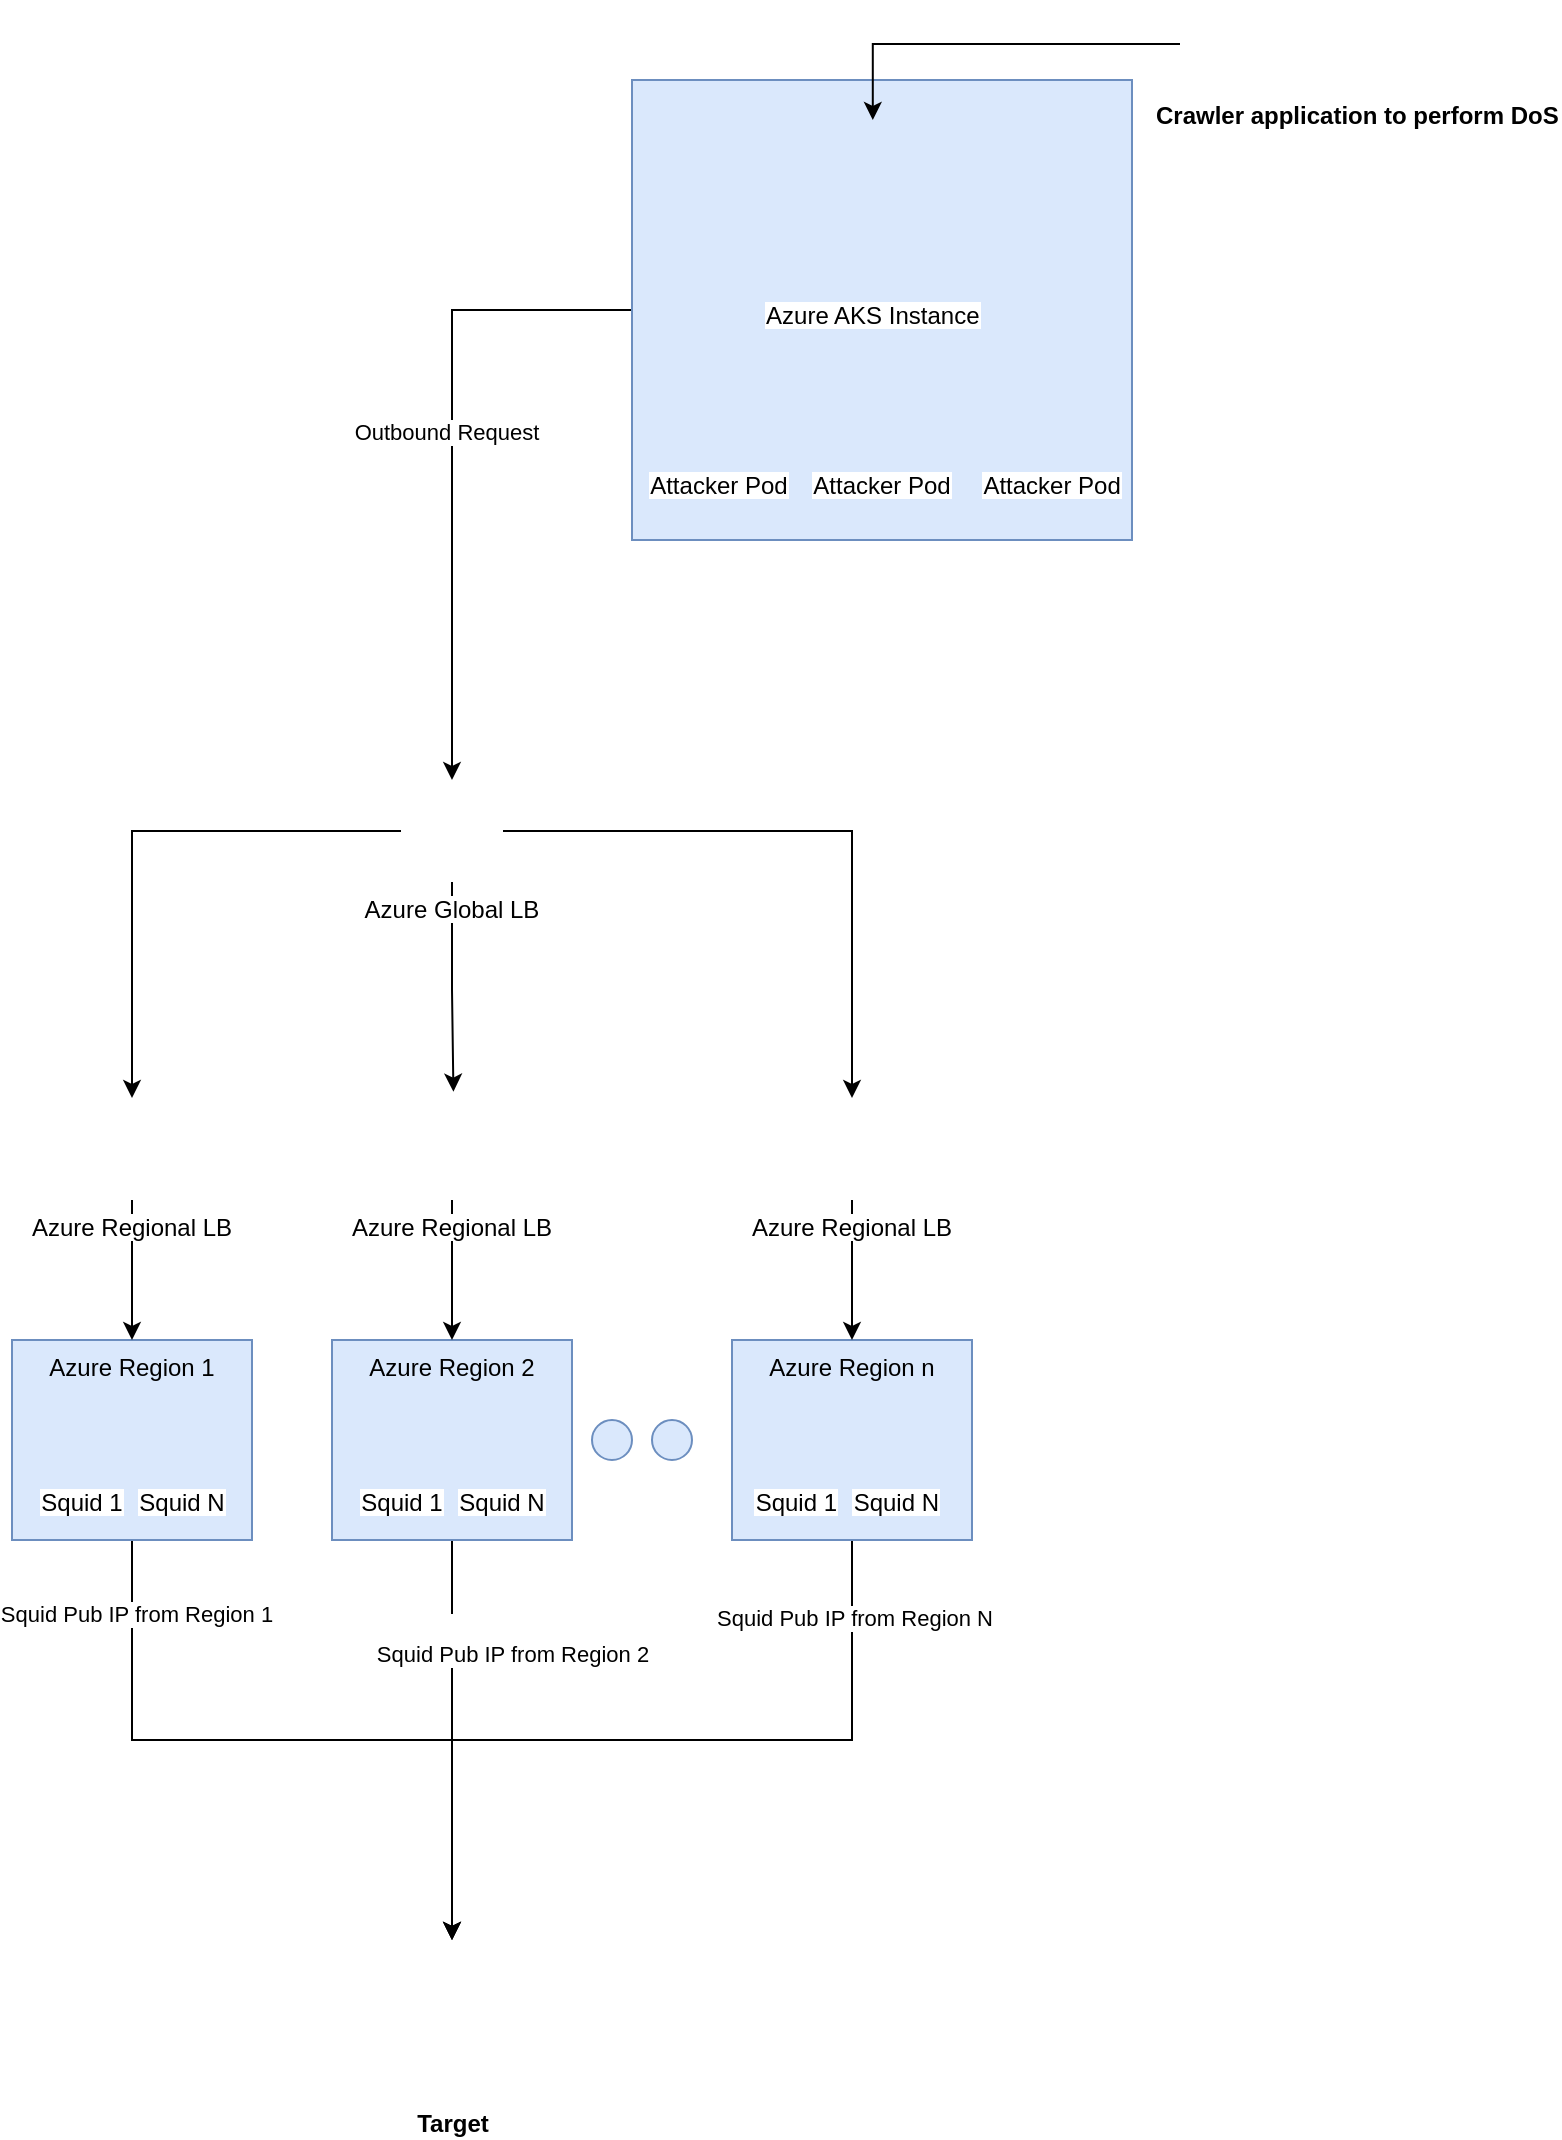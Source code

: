 <mxfile version="20.3.6" type="device"><diagram id="NA5DBzST16Z3s8bkM-kH" name="Page-1"><mxGraphModel dx="1185" dy="635" grid="1" gridSize="10" guides="1" tooltips="1" connect="1" arrows="1" fold="1" page="1" pageScale="1" pageWidth="827" pageHeight="1169" math="0" shadow="0"><root><mxCell id="0"/><mxCell id="1" parent="0"/><mxCell id="lmPJiukYU5Up-il2mwOs-41" style="edgeStyle=orthogonalEdgeStyle;rounded=0;orthogonalLoop=1;jettySize=auto;html=1;" edge="1" parent="1" source="lmPJiukYU5Up-il2mwOs-40" target="lmPJiukYU5Up-il2mwOs-20"><mxGeometry relative="1" as="geometry"/></mxCell><mxCell id="lmPJiukYU5Up-il2mwOs-42" value="Outbound Request" style="edgeLabel;html=1;align=center;verticalAlign=middle;resizable=0;points=[];" vertex="1" connectable="0" parent="lmPJiukYU5Up-il2mwOs-41"><mxGeometry x="-0.072" y="-3" relative="1" as="geometry"><mxPoint as="offset"/></mxGeometry></mxCell><mxCell id="lmPJiukYU5Up-il2mwOs-40" value="" style="rounded=0;whiteSpace=wrap;html=1;fillColor=#dae8fc;strokeColor=#6c8ebf;" vertex="1" parent="1"><mxGeometry x="350" y="50" width="250" height="230" as="geometry"/></mxCell><mxCell id="lmPJiukYU5Up-il2mwOs-30" style="edgeStyle=orthogonalEdgeStyle;rounded=0;orthogonalLoop=1;jettySize=auto;html=1;entryX=0.5;entryY=0;entryDx=0;entryDy=0;" edge="1" parent="1" source="lmPJiukYU5Up-il2mwOs-2" target="lmPJiukYU5Up-il2mwOs-27"><mxGeometry relative="1" as="geometry"><Array as="points"><mxPoint x="100" y="880"/><mxPoint x="260" y="880"/></Array></mxGeometry></mxCell><mxCell id="lmPJiukYU5Up-il2mwOs-32" value="Squid Pub IP from Region 1" style="edgeLabel;html=1;align=center;verticalAlign=middle;resizable=0;points=[];" vertex="1" connectable="0" parent="lmPJiukYU5Up-il2mwOs-30"><mxGeometry x="-0.796" y="2" relative="1" as="geometry"><mxPoint as="offset"/></mxGeometry></mxCell><mxCell id="lmPJiukYU5Up-il2mwOs-2" value="Azure Region 1" style="rounded=0;whiteSpace=wrap;html=1;fillColor=#dae8fc;strokeColor=#6c8ebf;align=center;verticalAlign=top;" vertex="1" parent="1"><mxGeometry x="40" y="680" width="120" height="100" as="geometry"/></mxCell><mxCell id="lmPJiukYU5Up-il2mwOs-29" value="&lt;br&gt;&lt;span style=&quot;color: rgb(0, 0, 0); font-family: Helvetica; font-size: 11px; font-style: normal; font-variant-ligatures: normal; font-variant-caps: normal; font-weight: 400; letter-spacing: normal; orphans: 2; text-align: center; text-indent: 0px; text-transform: none; widows: 2; word-spacing: 0px; -webkit-text-stroke-width: 0px; background-color: rgb(255, 255, 255); text-decoration-thickness: initial; text-decoration-style: initial; text-decoration-color: initial; float: none; display: inline !important;&quot;&gt;Squid Pub IP from Region 2&lt;/span&gt;&lt;br&gt;" style="edgeStyle=orthogonalEdgeStyle;rounded=0;orthogonalLoop=1;jettySize=auto;html=1;" edge="1" parent="1" source="lmPJiukYU5Up-il2mwOs-3" target="lmPJiukYU5Up-il2mwOs-27"><mxGeometry x="-0.5" y="30" relative="1" as="geometry"><mxPoint as="offset"/></mxGeometry></mxCell><mxCell id="lmPJiukYU5Up-il2mwOs-3" value="Azure Region 2" style="rounded=0;whiteSpace=wrap;html=1;fillColor=#dae8fc;strokeColor=#6c8ebf;align=center;verticalAlign=top;" vertex="1" parent="1"><mxGeometry x="200" y="680" width="120" height="100" as="geometry"/></mxCell><mxCell id="lmPJiukYU5Up-il2mwOs-28" style="edgeStyle=orthogonalEdgeStyle;rounded=0;orthogonalLoop=1;jettySize=auto;html=1;" edge="1" parent="1" source="lmPJiukYU5Up-il2mwOs-4" target="lmPJiukYU5Up-il2mwOs-27"><mxGeometry relative="1" as="geometry"><Array as="points"><mxPoint x="460" y="880"/><mxPoint x="260" y="880"/></Array></mxGeometry></mxCell><mxCell id="lmPJiukYU5Up-il2mwOs-31" value="Squid Pub IP from Region N" style="edgeLabel;html=1;align=center;verticalAlign=middle;resizable=0;points=[];" vertex="1" connectable="0" parent="lmPJiukYU5Up-il2mwOs-28"><mxGeometry x="-0.808" y="1" relative="1" as="geometry"><mxPoint as="offset"/></mxGeometry></mxCell><mxCell id="lmPJiukYU5Up-il2mwOs-4" value="Azure Region n" style="rounded=0;whiteSpace=wrap;html=1;fillColor=#dae8fc;strokeColor=#6c8ebf;align=center;verticalAlign=top;" vertex="1" parent="1"><mxGeometry x="400" y="680" width="120" height="100" as="geometry"/></mxCell><mxCell id="lmPJiukYU5Up-il2mwOs-5" value="" style="ellipse;whiteSpace=wrap;html=1;aspect=fixed;fillColor=#dae8fc;strokeColor=#6c8ebf;" vertex="1" parent="1"><mxGeometry x="330" y="720" width="20" height="20" as="geometry"/></mxCell><mxCell id="lmPJiukYU5Up-il2mwOs-6" value="" style="ellipse;whiteSpace=wrap;html=1;aspect=fixed;fillColor=#dae8fc;strokeColor=#6c8ebf;" vertex="1" parent="1"><mxGeometry x="360" y="720" width="20" height="20" as="geometry"/></mxCell><mxCell id="lmPJiukYU5Up-il2mwOs-7" value="Squid 1" style="shape=image;verticalLabelPosition=bottom;labelBackgroundColor=default;verticalAlign=top;aspect=fixed;imageAspect=0;image=https://www.unixmen.com/wp-content/uploads/2013/12/squid_logo.png;" vertex="1" parent="1"><mxGeometry x="56.82" y="712.5" width="36.35" height="35" as="geometry"/></mxCell><mxCell id="lmPJiukYU5Up-il2mwOs-8" value="Squid N" style="shape=image;verticalLabelPosition=bottom;labelBackgroundColor=default;verticalAlign=top;aspect=fixed;imageAspect=0;image=https://www.unixmen.com/wp-content/uploads/2013/12/squid_logo.png;" vertex="1" parent="1"><mxGeometry x="106.82" y="712.5" width="36.35" height="35" as="geometry"/></mxCell><mxCell id="lmPJiukYU5Up-il2mwOs-13" value="Squid 1" style="shape=image;verticalLabelPosition=bottom;labelBackgroundColor=default;verticalAlign=top;aspect=fixed;imageAspect=0;image=https://www.unixmen.com/wp-content/uploads/2013/12/squid_logo.png;" vertex="1" parent="1"><mxGeometry x="216.82" y="712.5" width="36.35" height="35" as="geometry"/></mxCell><mxCell id="lmPJiukYU5Up-il2mwOs-14" value="Squid N" style="shape=image;verticalLabelPosition=bottom;labelBackgroundColor=default;verticalAlign=top;aspect=fixed;imageAspect=0;image=https://www.unixmen.com/wp-content/uploads/2013/12/squid_logo.png;" vertex="1" parent="1"><mxGeometry x="266.82" y="712.5" width="36.35" height="35" as="geometry"/></mxCell><mxCell id="lmPJiukYU5Up-il2mwOs-15" value="Squid 1" style="shape=image;verticalLabelPosition=bottom;labelBackgroundColor=default;verticalAlign=top;aspect=fixed;imageAspect=0;image=https://www.unixmen.com/wp-content/uploads/2013/12/squid_logo.png;" vertex="1" parent="1"><mxGeometry x="414" y="712.5" width="36.35" height="35" as="geometry"/></mxCell><mxCell id="lmPJiukYU5Up-il2mwOs-16" value="Squid N" style="shape=image;verticalLabelPosition=bottom;labelBackgroundColor=default;verticalAlign=top;aspect=fixed;imageAspect=0;image=https://www.unixmen.com/wp-content/uploads/2013/12/squid_logo.png;" vertex="1" parent="1"><mxGeometry x="464" y="712.5" width="36.35" height="35" as="geometry"/></mxCell><mxCell id="lmPJiukYU5Up-il2mwOs-24" style="edgeStyle=orthogonalEdgeStyle;rounded=0;orthogonalLoop=1;jettySize=auto;html=1;entryX=0.5;entryY=0;entryDx=0;entryDy=0;" edge="1" parent="1" source="lmPJiukYU5Up-il2mwOs-17" target="lmPJiukYU5Up-il2mwOs-2"><mxGeometry relative="1" as="geometry"/></mxCell><mxCell id="lmPJiukYU5Up-il2mwOs-17" value="Azure Regional LB" style="shape=image;verticalLabelPosition=bottom;labelBackgroundColor=default;verticalAlign=top;aspect=fixed;imageAspect=0;image=https://www.jorgebernhardt.com/wp-content/uploads/2019/03/Azure-Load-Balancer-feature_COLOR.png;" vertex="1" parent="1"><mxGeometry x="74.5" y="559" width="51" height="51" as="geometry"/></mxCell><mxCell id="lmPJiukYU5Up-il2mwOs-25" style="edgeStyle=orthogonalEdgeStyle;rounded=0;orthogonalLoop=1;jettySize=auto;html=1;entryX=0.5;entryY=0;entryDx=0;entryDy=0;" edge="1" parent="1" source="lmPJiukYU5Up-il2mwOs-18" target="lmPJiukYU5Up-il2mwOs-3"><mxGeometry relative="1" as="geometry"/></mxCell><mxCell id="lmPJiukYU5Up-il2mwOs-18" value="Azure Regional LB" style="shape=image;verticalLabelPosition=bottom;labelBackgroundColor=default;verticalAlign=top;aspect=fixed;imageAspect=0;image=https://www.jorgebernhardt.com/wp-content/uploads/2019/03/Azure-Load-Balancer-feature_COLOR.png;" vertex="1" parent="1"><mxGeometry x="234.5" y="559" width="51" height="51" as="geometry"/></mxCell><mxCell id="lmPJiukYU5Up-il2mwOs-26" style="edgeStyle=orthogonalEdgeStyle;rounded=0;orthogonalLoop=1;jettySize=auto;html=1;entryX=0.5;entryY=0;entryDx=0;entryDy=0;" edge="1" parent="1" source="lmPJiukYU5Up-il2mwOs-19" target="lmPJiukYU5Up-il2mwOs-4"><mxGeometry relative="1" as="geometry"/></mxCell><mxCell id="lmPJiukYU5Up-il2mwOs-19" value="Azure Regional LB" style="shape=image;verticalLabelPosition=bottom;labelBackgroundColor=default;verticalAlign=top;aspect=fixed;imageAspect=0;image=https://www.jorgebernhardt.com/wp-content/uploads/2019/03/Azure-Load-Balancer-feature_COLOR.png;" vertex="1" parent="1"><mxGeometry x="434.5" y="559" width="51" height="51" as="geometry"/></mxCell><mxCell id="lmPJiukYU5Up-il2mwOs-21" style="edgeStyle=orthogonalEdgeStyle;rounded=0;orthogonalLoop=1;jettySize=auto;html=1;entryX=0.514;entryY=-0.062;entryDx=0;entryDy=0;entryPerimeter=0;" edge="1" parent="1" source="lmPJiukYU5Up-il2mwOs-20" target="lmPJiukYU5Up-il2mwOs-18"><mxGeometry relative="1" as="geometry"/></mxCell><mxCell id="lmPJiukYU5Up-il2mwOs-22" style="edgeStyle=orthogonalEdgeStyle;rounded=0;orthogonalLoop=1;jettySize=auto;html=1;entryX=0.5;entryY=0;entryDx=0;entryDy=0;" edge="1" parent="1" source="lmPJiukYU5Up-il2mwOs-20" target="lmPJiukYU5Up-il2mwOs-19"><mxGeometry relative="1" as="geometry"><mxPoint x="460" y="550" as="targetPoint"/></mxGeometry></mxCell><mxCell id="lmPJiukYU5Up-il2mwOs-23" style="edgeStyle=orthogonalEdgeStyle;rounded=0;orthogonalLoop=1;jettySize=auto;html=1;entryX=0.5;entryY=0;entryDx=0;entryDy=0;" edge="1" parent="1" source="lmPJiukYU5Up-il2mwOs-20" target="lmPJiukYU5Up-il2mwOs-17"><mxGeometry relative="1" as="geometry"/></mxCell><mxCell id="lmPJiukYU5Up-il2mwOs-20" value="Azure Global LB" style="shape=image;verticalLabelPosition=bottom;labelBackgroundColor=default;verticalAlign=top;aspect=fixed;imageAspect=0;image=https://www.jorgebernhardt.com/wp-content/uploads/2019/03/Azure-Load-Balancer-feature_COLOR.png;" vertex="1" parent="1"><mxGeometry x="234.5" y="400" width="51" height="51" as="geometry"/></mxCell><mxCell id="lmPJiukYU5Up-il2mwOs-27" value="&lt;b&gt;Target&lt;/b&gt;" style="shape=image;html=1;verticalAlign=top;verticalLabelPosition=bottom;labelBackgroundColor=#ffffff;imageAspect=0;aspect=fixed;image=https://cdn3.iconfinder.com/data/icons/essential-pack/32/77-Sad_and_Cry-128.png" vertex="1" parent="1"><mxGeometry x="221" y="980" width="78" height="78" as="geometry"/></mxCell><mxCell id="lmPJiukYU5Up-il2mwOs-33" value="Azure AKS Instance" style="shape=image;verticalLabelPosition=bottom;labelBackgroundColor=default;verticalAlign=top;aspect=fixed;imageAspect=0;image=https://seeklogo.com/images/A/azure-kubernetes-service-aks-logo-F40150C23D-seeklogo.com.png;" vertex="1" parent="1"><mxGeometry x="422.67" y="70" width="95.46" height="84" as="geometry"/></mxCell><mxCell id="lmPJiukYU5Up-il2mwOs-35" style="edgeStyle=orthogonalEdgeStyle;rounded=0;orthogonalLoop=1;jettySize=auto;html=1;entryX=0.5;entryY=0;entryDx=0;entryDy=0;" edge="1" parent="1" source="lmPJiukYU5Up-il2mwOs-34" target="lmPJiukYU5Up-il2mwOs-33"><mxGeometry relative="1" as="geometry"/></mxCell><mxCell id="lmPJiukYU5Up-il2mwOs-34" value="Crawler application to perform DoS" style="shape=image;verticalLabelPosition=bottom;labelBackgroundColor=default;verticalAlign=top;aspect=fixed;imageAspect=0;image=https://opennebula.io/wp-content/uploads/2020/05/DockerHub.png;fontStyle=1" vertex="1" parent="1"><mxGeometry x="624" y="10" width="177.36" height="44" as="geometry"/></mxCell><mxCell id="lmPJiukYU5Up-il2mwOs-37" value="Attacker Pod" style="shape=image;verticalLabelPosition=bottom;labelBackgroundColor=default;verticalAlign=top;aspect=fixed;imageAspect=0;image=https://miro.medium.com/max/256/1*2Q4FsymDIDtWS_aqiDbwSA.png;" vertex="1" parent="1"><mxGeometry x="454.95" y="200" width="40.1" height="39" as="geometry"/></mxCell><mxCell id="lmPJiukYU5Up-il2mwOs-38" value="Attacker Pod" style="shape=image;verticalLabelPosition=bottom;labelBackgroundColor=default;verticalAlign=top;aspect=fixed;imageAspect=0;image=https://miro.medium.com/max/256/1*2Q4FsymDIDtWS_aqiDbwSA.png;" vertex="1" parent="1"><mxGeometry x="540" y="200" width="40.1" height="39" as="geometry"/></mxCell><mxCell id="lmPJiukYU5Up-il2mwOs-39" value="Attacker Pod" style="shape=image;verticalLabelPosition=bottom;labelBackgroundColor=default;verticalAlign=top;aspect=fixed;imageAspect=0;image=https://miro.medium.com/max/256/1*2Q4FsymDIDtWS_aqiDbwSA.png;" vertex="1" parent="1"><mxGeometry x="373.4" y="200" width="40.1" height="39" as="geometry"/></mxCell></root></mxGraphModel></diagram></mxfile>